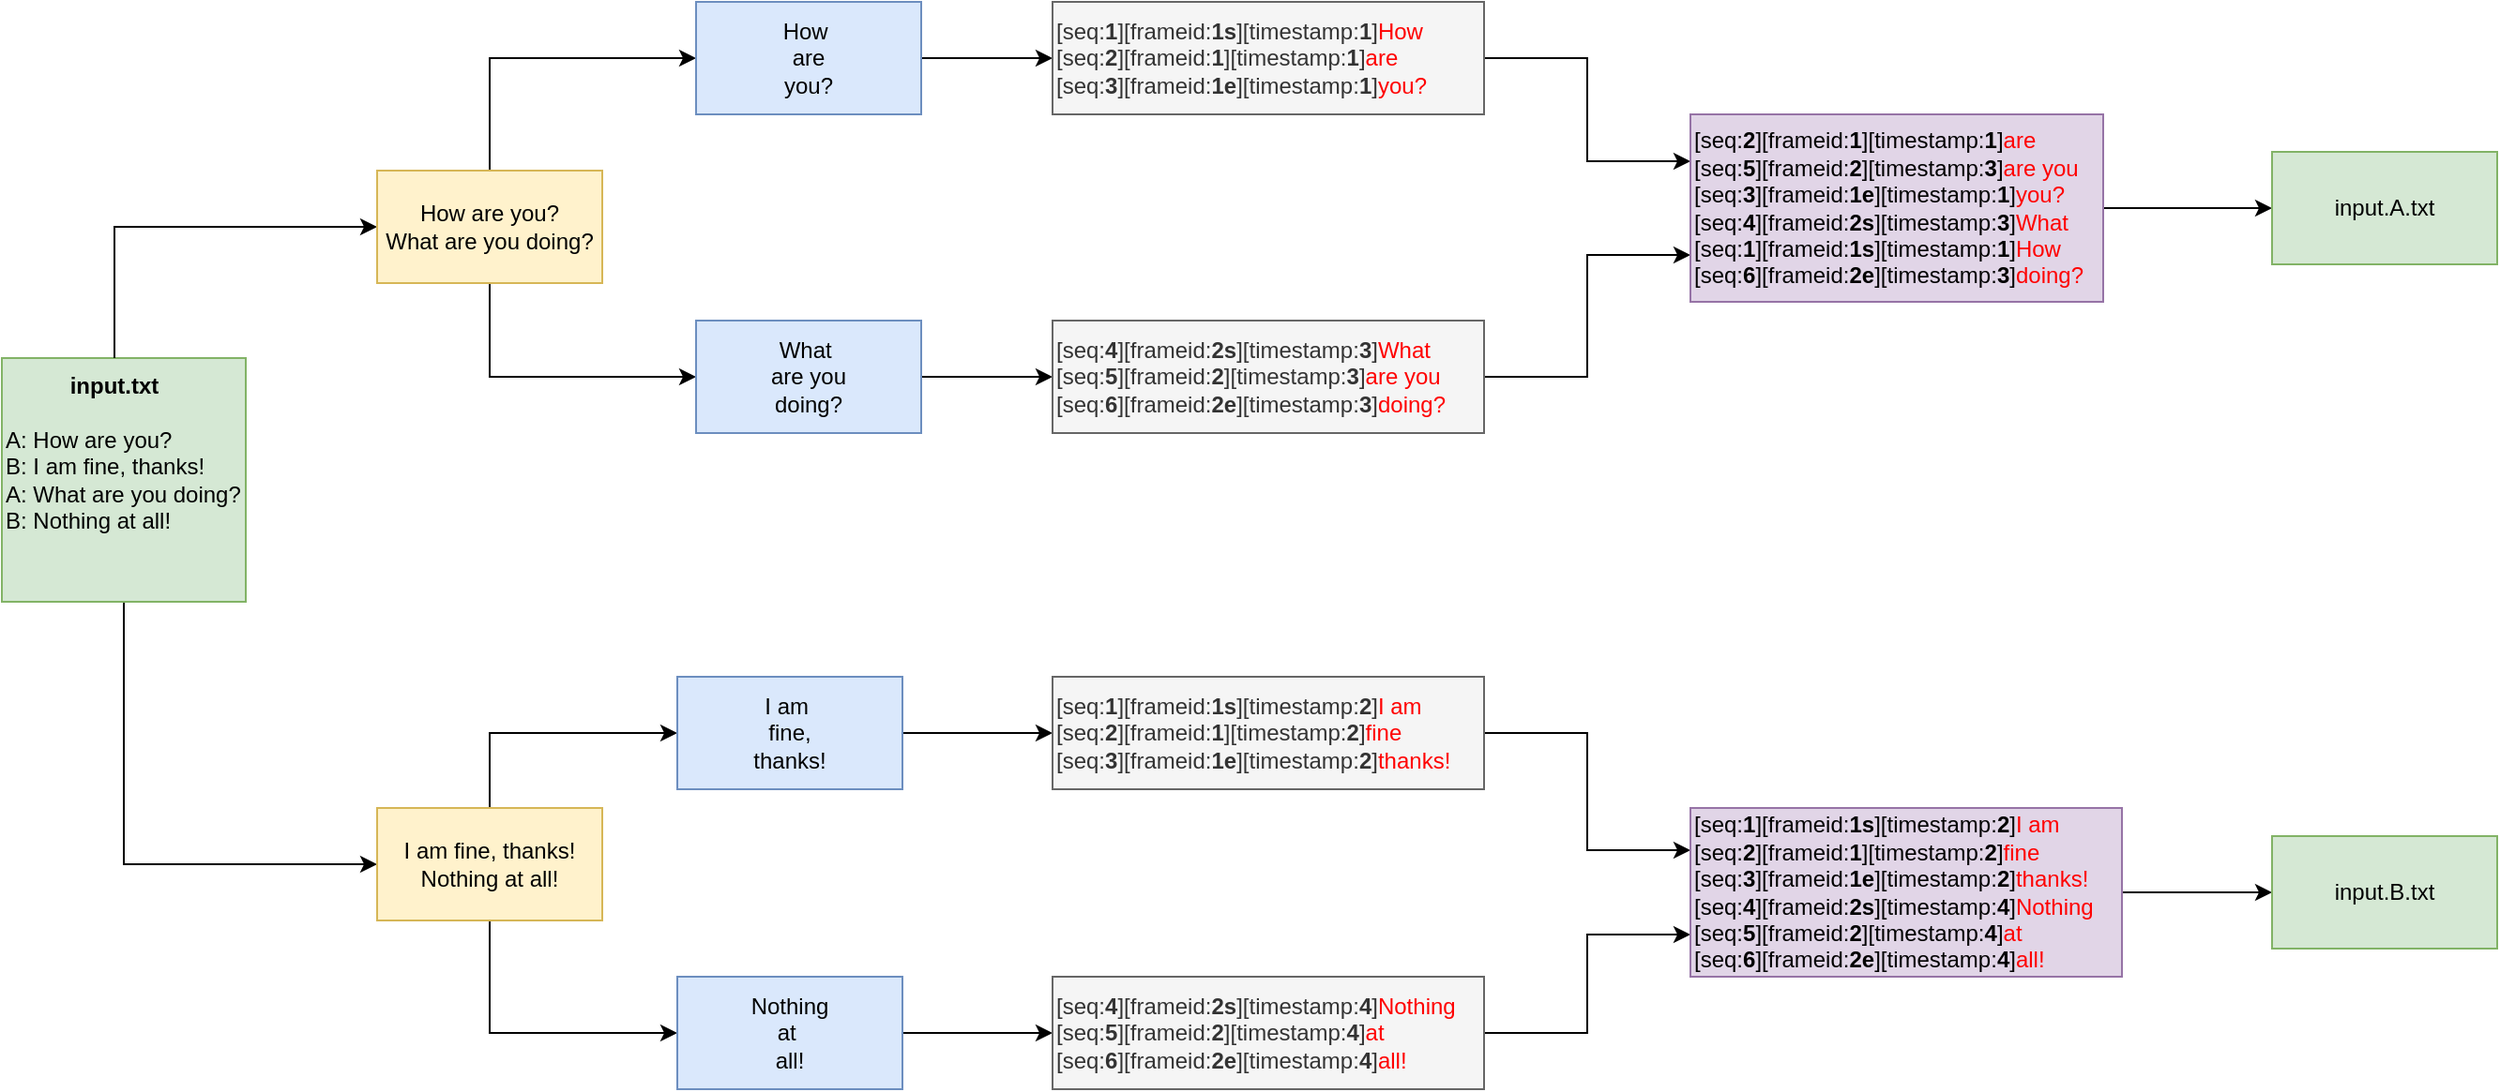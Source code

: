 <mxfile version="16.5.2" type="device"><diagram id="neZLrGGF1r5Vt8NNZ8Y1" name="Page-1"><mxGraphModel dx="946" dy="800" grid="1" gridSize="10" guides="1" tooltips="1" connect="1" arrows="1" fold="1" page="1" pageScale="1" pageWidth="827" pageHeight="1169" math="0" shadow="0"><root><mxCell id="0"/><mxCell id="1" parent="0"/><mxCell id="I-edYSg2vU-NVAAq8C1L-20" style="edgeStyle=orthogonalEdgeStyle;rounded=0;orthogonalLoop=1;jettySize=auto;html=1;exitX=0.5;exitY=1;exitDx=0;exitDy=0;entryX=0;entryY=0.5;entryDx=0;entryDy=0;fontColor=#000000;" edge="1" parent="1" source="I-edYSg2vU-NVAAq8C1L-1" target="I-edYSg2vU-NVAAq8C1L-5"><mxGeometry relative="1" as="geometry"/></mxCell><mxCell id="I-edYSg2vU-NVAAq8C1L-1" value="&lt;p style=&quot;line-height: 1.2&quot;&gt;A: How are you?&lt;br&gt;B: I am fine, thanks!&lt;br&gt;A: What are you doing?&lt;br&gt;B: Nothing at all!&lt;/p&gt;" style="whiteSpace=wrap;html=1;aspect=fixed;align=left;fillColor=#d5e8d4;strokeColor=#82b366;" vertex="1" parent="1"><mxGeometry x="70" y="260" width="130" height="130" as="geometry"/></mxCell><mxCell id="I-edYSg2vU-NVAAq8C1L-21" style="edgeStyle=orthogonalEdgeStyle;rounded=0;orthogonalLoop=1;jettySize=auto;html=1;exitX=0.5;exitY=0;exitDx=0;exitDy=0;entryX=0;entryY=0.5;entryDx=0;entryDy=0;fontColor=#000000;" edge="1" parent="1" source="I-edYSg2vU-NVAAq8C1L-3" target="I-edYSg2vU-NVAAq8C1L-4"><mxGeometry relative="1" as="geometry"/></mxCell><mxCell id="I-edYSg2vU-NVAAq8C1L-3" value="&lt;b&gt;input.txt&lt;/b&gt;" style="text;html=1;strokeColor=none;fillColor=none;align=center;verticalAlign=middle;whiteSpace=wrap;rounded=0;" vertex="1" parent="1"><mxGeometry x="100" y="260" width="60" height="30" as="geometry"/></mxCell><mxCell id="I-edYSg2vU-NVAAq8C1L-23" style="edgeStyle=orthogonalEdgeStyle;rounded=0;orthogonalLoop=1;jettySize=auto;html=1;exitX=0.5;exitY=0;exitDx=0;exitDy=0;entryX=0;entryY=0.5;entryDx=0;entryDy=0;fontColor=#000000;" edge="1" parent="1" source="I-edYSg2vU-NVAAq8C1L-4" target="I-edYSg2vU-NVAAq8C1L-6"><mxGeometry relative="1" as="geometry"/></mxCell><mxCell id="I-edYSg2vU-NVAAq8C1L-24" style="edgeStyle=orthogonalEdgeStyle;rounded=0;orthogonalLoop=1;jettySize=auto;html=1;exitX=0.5;exitY=1;exitDx=0;exitDy=0;entryX=0;entryY=0.5;entryDx=0;entryDy=0;fontColor=#000000;" edge="1" parent="1" source="I-edYSg2vU-NVAAq8C1L-4" target="I-edYSg2vU-NVAAq8C1L-7"><mxGeometry relative="1" as="geometry"/></mxCell><mxCell id="I-edYSg2vU-NVAAq8C1L-4" value="How are you?&lt;br&gt;What are you doing?" style="rounded=0;whiteSpace=wrap;html=1;fillColor=#fff2cc;strokeColor=#d6b656;" vertex="1" parent="1"><mxGeometry x="270" y="160" width="120" height="60" as="geometry"/></mxCell><mxCell id="I-edYSg2vU-NVAAq8C1L-25" style="edgeStyle=orthogonalEdgeStyle;rounded=0;orthogonalLoop=1;jettySize=auto;html=1;exitX=0.5;exitY=0;exitDx=0;exitDy=0;entryX=0;entryY=0.5;entryDx=0;entryDy=0;fontColor=#000000;" edge="1" parent="1" source="I-edYSg2vU-NVAAq8C1L-5" target="I-edYSg2vU-NVAAq8C1L-8"><mxGeometry relative="1" as="geometry"/></mxCell><mxCell id="I-edYSg2vU-NVAAq8C1L-26" style="edgeStyle=orthogonalEdgeStyle;rounded=0;orthogonalLoop=1;jettySize=auto;html=1;exitX=0.5;exitY=1;exitDx=0;exitDy=0;entryX=0;entryY=0.5;entryDx=0;entryDy=0;fontColor=#000000;" edge="1" parent="1" source="I-edYSg2vU-NVAAq8C1L-5" target="I-edYSg2vU-NVAAq8C1L-9"><mxGeometry relative="1" as="geometry"/></mxCell><mxCell id="I-edYSg2vU-NVAAq8C1L-5" value="I am fine, thanks!&lt;br&gt;Nothing at all!" style="rounded=0;whiteSpace=wrap;html=1;fillColor=#fff2cc;strokeColor=#d6b656;" vertex="1" parent="1"><mxGeometry x="270" y="500" width="120" height="60" as="geometry"/></mxCell><mxCell id="I-edYSg2vU-NVAAq8C1L-30" style="edgeStyle=orthogonalEdgeStyle;rounded=0;orthogonalLoop=1;jettySize=auto;html=1;exitX=1;exitY=0.5;exitDx=0;exitDy=0;entryX=0;entryY=0.5;entryDx=0;entryDy=0;fontColor=#000000;" edge="1" parent="1" source="I-edYSg2vU-NVAAq8C1L-6" target="I-edYSg2vU-NVAAq8C1L-10"><mxGeometry relative="1" as="geometry"/></mxCell><mxCell id="I-edYSg2vU-NVAAq8C1L-6" value="How&amp;nbsp;&lt;br&gt;are&lt;br&gt;you?" style="rounded=0;whiteSpace=wrap;html=1;fillColor=#dae8fc;strokeColor=#6c8ebf;" vertex="1" parent="1"><mxGeometry x="440" y="70" width="120" height="60" as="geometry"/></mxCell><mxCell id="I-edYSg2vU-NVAAq8C1L-29" style="edgeStyle=orthogonalEdgeStyle;rounded=0;orthogonalLoop=1;jettySize=auto;html=1;exitX=1;exitY=0.5;exitDx=0;exitDy=0;fontColor=#000000;" edge="1" parent="1" source="I-edYSg2vU-NVAAq8C1L-7" target="I-edYSg2vU-NVAAq8C1L-11"><mxGeometry relative="1" as="geometry"/></mxCell><mxCell id="I-edYSg2vU-NVAAq8C1L-7" value="What&amp;nbsp;&lt;br&gt;are you&lt;br&gt;doing?" style="rounded=0;whiteSpace=wrap;html=1;fillColor=#dae8fc;strokeColor=#6c8ebf;" vertex="1" parent="1"><mxGeometry x="440" y="240" width="120" height="60" as="geometry"/></mxCell><mxCell id="I-edYSg2vU-NVAAq8C1L-28" style="edgeStyle=orthogonalEdgeStyle;rounded=0;orthogonalLoop=1;jettySize=auto;html=1;exitX=1;exitY=0.5;exitDx=0;exitDy=0;entryX=0;entryY=0.5;entryDx=0;entryDy=0;fontColor=#000000;" edge="1" parent="1" source="I-edYSg2vU-NVAAq8C1L-8" target="I-edYSg2vU-NVAAq8C1L-12"><mxGeometry relative="1" as="geometry"/></mxCell><mxCell id="I-edYSg2vU-NVAAq8C1L-8" value="I am&amp;nbsp;&lt;br&gt;fine,&lt;br&gt;thanks!" style="rounded=0;whiteSpace=wrap;html=1;fillColor=#dae8fc;strokeColor=#6c8ebf;" vertex="1" parent="1"><mxGeometry x="430" y="430" width="120" height="60" as="geometry"/></mxCell><mxCell id="I-edYSg2vU-NVAAq8C1L-27" style="edgeStyle=orthogonalEdgeStyle;rounded=0;orthogonalLoop=1;jettySize=auto;html=1;exitX=1;exitY=0.5;exitDx=0;exitDy=0;entryX=0;entryY=0.5;entryDx=0;entryDy=0;fontColor=#000000;" edge="1" parent="1" source="I-edYSg2vU-NVAAq8C1L-9" target="I-edYSg2vU-NVAAq8C1L-13"><mxGeometry relative="1" as="geometry"/></mxCell><mxCell id="I-edYSg2vU-NVAAq8C1L-9" value="Nothing&lt;br&gt;at&amp;nbsp;&lt;br&gt;all!" style="rounded=0;whiteSpace=wrap;html=1;fillColor=#dae8fc;strokeColor=#6c8ebf;" vertex="1" parent="1"><mxGeometry x="430" y="590" width="120" height="60" as="geometry"/></mxCell><mxCell id="I-edYSg2vU-NVAAq8C1L-31" style="edgeStyle=orthogonalEdgeStyle;rounded=0;orthogonalLoop=1;jettySize=auto;html=1;exitX=1;exitY=0.5;exitDx=0;exitDy=0;entryX=0;entryY=0.25;entryDx=0;entryDy=0;fontColor=#000000;" edge="1" parent="1" source="I-edYSg2vU-NVAAq8C1L-10" target="I-edYSg2vU-NVAAq8C1L-14"><mxGeometry relative="1" as="geometry"/></mxCell><mxCell id="I-edYSg2vU-NVAAq8C1L-10" value="[seq:&lt;b&gt;1&lt;/b&gt;][frameid:&lt;b&gt;1s&lt;/b&gt;][timestamp:&lt;b&gt;1&lt;/b&gt;]&lt;font color=&quot;#ff0000&quot;&gt;How&lt;/font&gt;&amp;nbsp;&lt;br&gt;[seq:&lt;b&gt;2&lt;/b&gt;][frameid:&lt;b&gt;1&lt;/b&gt;][timestamp:&lt;b&gt;1&lt;/b&gt;]&lt;font color=&quot;#ff0000&quot;&gt;are&lt;/font&gt;&lt;br&gt;&lt;div&gt;[seq:&lt;b&gt;3&lt;/b&gt;][frameid:&lt;b&gt;1e&lt;/b&gt;][timestamp:&lt;b&gt;1&lt;/b&gt;]&lt;font color=&quot;#ff0000&quot;&gt;you?&lt;/font&gt;&lt;/div&gt;" style="rounded=0;whiteSpace=wrap;html=1;align=left;fillColor=#f5f5f5;fontColor=#333333;strokeColor=#666666;" vertex="1" parent="1"><mxGeometry x="630" y="70" width="230" height="60" as="geometry"/></mxCell><mxCell id="I-edYSg2vU-NVAAq8C1L-32" style="edgeStyle=orthogonalEdgeStyle;rounded=0;orthogonalLoop=1;jettySize=auto;html=1;exitX=1;exitY=0.5;exitDx=0;exitDy=0;entryX=0;entryY=0.75;entryDx=0;entryDy=0;fontColor=#000000;" edge="1" parent="1" source="I-edYSg2vU-NVAAq8C1L-11" target="I-edYSg2vU-NVAAq8C1L-14"><mxGeometry relative="1" as="geometry"/></mxCell><mxCell id="I-edYSg2vU-NVAAq8C1L-11" value="[seq:&lt;b&gt;4&lt;/b&gt;][frameid:&lt;b&gt;2s&lt;/b&gt;][timestamp:&lt;b&gt;3&lt;/b&gt;]&lt;font color=&quot;#ff0000&quot;&gt;What&lt;/font&gt;&amp;nbsp;&lt;br&gt;[seq:&lt;b&gt;5&lt;/b&gt;][frameid:&lt;b&gt;2&lt;/b&gt;][timestamp:&lt;b&gt;3&lt;/b&gt;]&lt;font color=&quot;#ff0000&quot;&gt;are you&lt;/font&gt;&lt;br&gt;&lt;div&gt;[seq:&lt;b&gt;6&lt;/b&gt;][frameid:&lt;b&gt;2e&lt;/b&gt;][timestamp:&lt;b&gt;3&lt;/b&gt;]&lt;font color=&quot;#ff0000&quot;&gt;doing?&lt;/font&gt;&lt;/div&gt;" style="rounded=0;whiteSpace=wrap;html=1;align=left;fillColor=#f5f5f5;fontColor=#333333;strokeColor=#666666;" vertex="1" parent="1"><mxGeometry x="630" y="240" width="230" height="60" as="geometry"/></mxCell><mxCell id="I-edYSg2vU-NVAAq8C1L-33" style="edgeStyle=orthogonalEdgeStyle;rounded=0;orthogonalLoop=1;jettySize=auto;html=1;exitX=1;exitY=0.5;exitDx=0;exitDy=0;entryX=0;entryY=0.25;entryDx=0;entryDy=0;fontColor=#000000;" edge="1" parent="1" source="I-edYSg2vU-NVAAq8C1L-12" target="I-edYSg2vU-NVAAq8C1L-15"><mxGeometry relative="1" as="geometry"/></mxCell><mxCell id="I-edYSg2vU-NVAAq8C1L-12" value="[seq:&lt;b&gt;1&lt;/b&gt;][frameid:&lt;b&gt;1s&lt;/b&gt;][timestamp:&lt;b&gt;2&lt;/b&gt;]&lt;font color=&quot;#ff0000&quot;&gt;I am&lt;/font&gt;&amp;nbsp;&lt;br&gt;[seq:&lt;b&gt;2&lt;/b&gt;][frameid:&lt;b&gt;1&lt;/b&gt;][timestamp:&lt;b&gt;2&lt;/b&gt;]&lt;font color=&quot;#ff0000&quot;&gt;fine&lt;/font&gt;&lt;br&gt;&lt;div&gt;[seq:&lt;b&gt;3&lt;/b&gt;][frameid:&lt;b&gt;1e&lt;/b&gt;][timestamp:&lt;b&gt;2&lt;/b&gt;]&lt;font color=&quot;#ff0000&quot;&gt;thanks!&lt;/font&gt;&lt;/div&gt;" style="rounded=0;whiteSpace=wrap;html=1;align=left;fillColor=#f5f5f5;fontColor=#333333;strokeColor=#666666;" vertex="1" parent="1"><mxGeometry x="630" y="430" width="230" height="60" as="geometry"/></mxCell><mxCell id="I-edYSg2vU-NVAAq8C1L-34" style="edgeStyle=orthogonalEdgeStyle;rounded=0;orthogonalLoop=1;jettySize=auto;html=1;exitX=1;exitY=0.5;exitDx=0;exitDy=0;entryX=0;entryY=0.75;entryDx=0;entryDy=0;fontColor=#000000;" edge="1" parent="1" source="I-edYSg2vU-NVAAq8C1L-13" target="I-edYSg2vU-NVAAq8C1L-15"><mxGeometry relative="1" as="geometry"/></mxCell><mxCell id="I-edYSg2vU-NVAAq8C1L-13" value="[seq:&lt;b&gt;4&lt;/b&gt;][frameid:&lt;b&gt;2s&lt;/b&gt;][timestamp:&lt;b&gt;4&lt;/b&gt;]&lt;font color=&quot;#ff0000&quot;&gt;&lt;span&gt;Nothing&lt;/span&gt;&lt;/font&gt;&amp;nbsp;&lt;br&gt;[seq:&lt;b&gt;5&lt;/b&gt;][frameid:&lt;b&gt;2&lt;/b&gt;][timestamp:&lt;b&gt;4&lt;/b&gt;]&lt;font color=&quot;#ff0000&quot;&gt;&lt;span&gt;at&lt;/span&gt;&lt;/font&gt;&lt;br&gt;&lt;div&gt;[seq:&lt;b&gt;6&lt;/b&gt;][frameid:&lt;b&gt;2e&lt;/b&gt;][timestamp:&lt;b&gt;4&lt;/b&gt;]&lt;font color=&quot;#ff0000&quot;&gt;&lt;span&gt;all!&lt;/span&gt;&lt;/font&gt;&lt;/div&gt;" style="rounded=0;whiteSpace=wrap;html=1;align=left;fillColor=#f5f5f5;fontColor=#333333;strokeColor=#666666;" vertex="1" parent="1"><mxGeometry x="630" y="590" width="230" height="60" as="geometry"/></mxCell><mxCell id="I-edYSg2vU-NVAAq8C1L-36" style="edgeStyle=orthogonalEdgeStyle;rounded=0;orthogonalLoop=1;jettySize=auto;html=1;exitX=1;exitY=0.5;exitDx=0;exitDy=0;entryX=0;entryY=0.5;entryDx=0;entryDy=0;fontColor=#000000;" edge="1" parent="1" source="I-edYSg2vU-NVAAq8C1L-14" target="I-edYSg2vU-NVAAq8C1L-17"><mxGeometry relative="1" as="geometry"/></mxCell><mxCell id="I-edYSg2vU-NVAAq8C1L-14" value="&lt;span style=&quot;color: rgb(0 , 0 , 0)&quot;&gt;[seq:&lt;/span&gt;&lt;b style=&quot;color: rgb(0 , 0 , 0)&quot;&gt;2&lt;/b&gt;&lt;span style=&quot;color: rgb(0 , 0 , 0)&quot;&gt;][frameid:&lt;/span&gt;&lt;b style=&quot;color: rgb(0 , 0 , 0)&quot;&gt;1&lt;/b&gt;&lt;span style=&quot;color: rgb(0 , 0 , 0)&quot;&gt;][timestamp:&lt;/span&gt;&lt;b style=&quot;color: rgb(0 , 0 , 0)&quot;&gt;1&lt;/b&gt;&lt;span style=&quot;color: rgb(0 , 0 , 0)&quot;&gt;]&lt;/span&gt;&lt;font color=&quot;#ff0000&quot;&gt;are&lt;br&gt;&lt;/font&gt;&lt;span style=&quot;color: rgb(0 , 0 , 0)&quot;&gt;[seq:&lt;/span&gt;&lt;b style=&quot;color: rgb(0 , 0 , 0)&quot;&gt;5&lt;/b&gt;&lt;span style=&quot;color: rgb(0 , 0 , 0)&quot;&gt;][frameid:&lt;/span&gt;&lt;b style=&quot;color: rgb(0 , 0 , 0)&quot;&gt;2&lt;/b&gt;&lt;span style=&quot;color: rgb(0 , 0 , 0)&quot;&gt;][timestamp:&lt;/span&gt;&lt;b style=&quot;color: rgb(0 , 0 , 0)&quot;&gt;3&lt;/b&gt;&lt;span style=&quot;color: rgb(0 , 0 , 0)&quot;&gt;]&lt;/span&gt;&lt;font color=&quot;#ff0000&quot;&gt;are you&lt;/font&gt;&lt;font color=&quot;#ff0000&quot;&gt;&lt;br&gt;&lt;/font&gt;&lt;span style=&quot;color: rgb(0 , 0 , 0)&quot;&gt;[seq:&lt;/span&gt;&lt;b style=&quot;color: rgb(0 , 0 , 0)&quot;&gt;3&lt;/b&gt;&lt;span style=&quot;color: rgb(0 , 0 , 0)&quot;&gt;][frameid:&lt;/span&gt;&lt;b style=&quot;color: rgb(0 , 0 , 0)&quot;&gt;1e&lt;/b&gt;&lt;span style=&quot;color: rgb(0 , 0 , 0)&quot;&gt;][timestamp:&lt;/span&gt;&lt;b style=&quot;color: rgb(0 , 0 , 0)&quot;&gt;1&lt;/b&gt;&lt;span style=&quot;color: rgb(0 , 0 , 0)&quot;&gt;]&lt;/span&gt;&lt;font color=&quot;#ff0000&quot;&gt;you?&lt;/font&gt;&lt;font color=&quot;#ff0000&quot;&gt;&lt;br&gt;&lt;/font&gt;&lt;div style=&quot;color: rgb(0 , 0 , 0)&quot;&gt;[seq:&lt;b&gt;4&lt;/b&gt;][frameid:&lt;b&gt;2s&lt;/b&gt;][timestamp:&lt;b&gt;3&lt;/b&gt;]&lt;font color=&quot;#ff0000&quot;&gt;What&lt;/font&gt;&amp;nbsp;&lt;br&gt;[seq:&lt;b&gt;1&lt;/b&gt;][frameid:&lt;b&gt;1s&lt;/b&gt;][timestamp:&lt;b&gt;1&lt;/b&gt;]&lt;font color=&quot;#ff0000&quot; style=&quot;color: rgb(255 , 0 , 0)&quot;&gt;How&lt;/font&gt;&lt;br&gt;&lt;div&gt;[seq:&lt;b&gt;6&lt;/b&gt;][frameid:&lt;b&gt;2e&lt;/b&gt;][timestamp:&lt;b&gt;3&lt;/b&gt;]&lt;font color=&quot;#ff0000&quot;&gt;doing?&lt;/font&gt;&lt;/div&gt;&lt;/div&gt;" style="rounded=0;whiteSpace=wrap;html=1;align=left;fillColor=#e1d5e7;strokeColor=#9673a6;" vertex="1" parent="1"><mxGeometry x="970" y="130" width="220" height="100" as="geometry"/></mxCell><mxCell id="I-edYSg2vU-NVAAq8C1L-35" style="edgeStyle=orthogonalEdgeStyle;rounded=0;orthogonalLoop=1;jettySize=auto;html=1;exitX=1;exitY=0.5;exitDx=0;exitDy=0;fontColor=#000000;" edge="1" parent="1" source="I-edYSg2vU-NVAAq8C1L-15" target="I-edYSg2vU-NVAAq8C1L-18"><mxGeometry relative="1" as="geometry"/></mxCell><mxCell id="I-edYSg2vU-NVAAq8C1L-15" value="[seq:&lt;b&gt;1&lt;/b&gt;][frameid:&lt;b&gt;1s&lt;/b&gt;][timestamp:&lt;b&gt;2&lt;/b&gt;]&lt;font color=&quot;#ff0000&quot;&gt;I am&lt;/font&gt;&amp;nbsp;&lt;br&gt;[seq:&lt;b&gt;2&lt;/b&gt;][frameid:&lt;b&gt;1&lt;/b&gt;][timestamp:&lt;b&gt;2&lt;/b&gt;]&lt;font color=&quot;#ff0000&quot;&gt;fine&lt;/font&gt;&lt;br&gt;&lt;div&gt;[seq:&lt;b&gt;3&lt;/b&gt;][frameid:&lt;b&gt;1e&lt;/b&gt;][timestamp:&lt;b&gt;2&lt;/b&gt;]&lt;font color=&quot;#ff0000&quot;&gt;thanks!&lt;/font&gt;&lt;/div&gt;&lt;div&gt;[seq:&lt;b&gt;4&lt;/b&gt;][frameid:&lt;b&gt;2s&lt;/b&gt;][timestamp:&lt;b&gt;4&lt;/b&gt;]&lt;font color=&quot;#ff0000&quot;&gt;Nothing&lt;/font&gt;&amp;nbsp;&lt;br&gt;[seq:&lt;b&gt;5&lt;/b&gt;][frameid:&lt;b&gt;2&lt;/b&gt;][timestamp:&lt;b&gt;4&lt;/b&gt;]&lt;font color=&quot;#ff0000&quot;&gt;at&lt;/font&gt;&lt;br&gt;&lt;div&gt;[seq:&lt;b&gt;6&lt;/b&gt;][frameid:&lt;b&gt;2e&lt;/b&gt;][timestamp:&lt;b&gt;4&lt;/b&gt;]&lt;font color=&quot;#ff0000&quot;&gt;all!&lt;/font&gt;&lt;/div&gt;&lt;/div&gt;" style="rounded=0;whiteSpace=wrap;html=1;align=left;fillColor=#e1d5e7;strokeColor=#9673a6;" vertex="1" parent="1"><mxGeometry x="970" y="500" width="230" height="90" as="geometry"/></mxCell><mxCell id="I-edYSg2vU-NVAAq8C1L-17" value="&lt;font color=&quot;#000000&quot;&gt;input.A.txt&lt;/font&gt;" style="rounded=0;whiteSpace=wrap;html=1;fillColor=#d5e8d4;strokeColor=#82b366;" vertex="1" parent="1"><mxGeometry x="1280" y="150" width="120" height="60" as="geometry"/></mxCell><mxCell id="I-edYSg2vU-NVAAq8C1L-18" value="&lt;font color=&quot;#000000&quot;&gt;input.B.txt&lt;/font&gt;" style="rounded=0;whiteSpace=wrap;html=1;fillColor=#d5e8d4;strokeColor=#82b366;" vertex="1" parent="1"><mxGeometry x="1280" y="515" width="120" height="60" as="geometry"/></mxCell></root></mxGraphModel></diagram></mxfile>